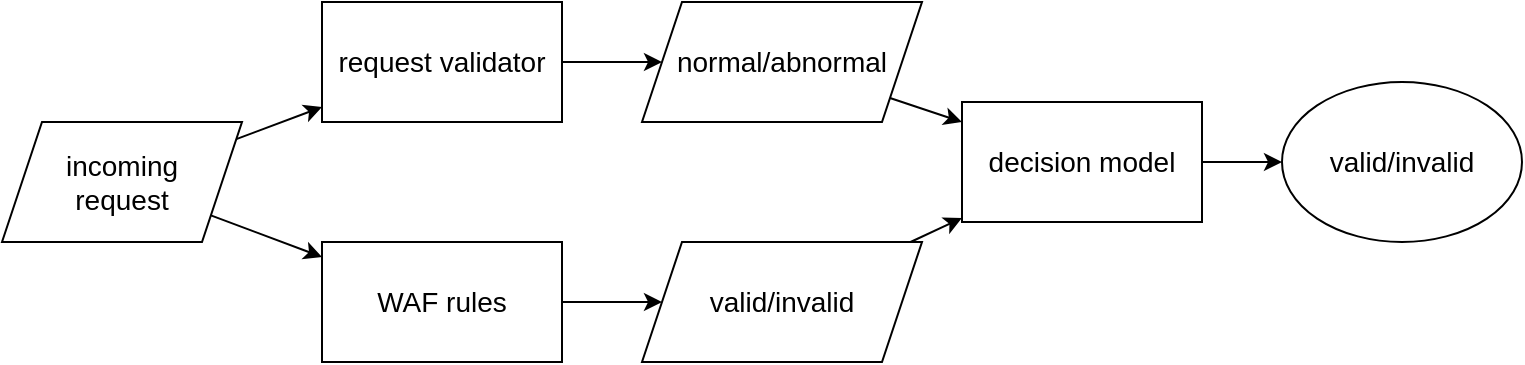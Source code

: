 <mxfile version="14.2.4" type="device"><diagram id="D-yRrjCfsT0fOLDcXHSL" name="Page-1"><mxGraphModel dx="1186" dy="754" grid="1" gridSize="10" guides="1" tooltips="1" connect="1" arrows="1" fold="1" page="1" pageScale="1" pageWidth="850" pageHeight="1100" math="0" shadow="0"><root><mxCell id="0"/><mxCell id="1" parent="0"/><mxCell id="-Ga0fD9uMMt6QgmHptov-37" style="edgeStyle=orthogonalEdgeStyle;rounded=0;orthogonalLoop=1;jettySize=auto;html=1;" edge="1" parent="1" source="-Ga0fD9uMMt6QgmHptov-16" target="-Ga0fD9uMMt6QgmHptov-35"><mxGeometry relative="1" as="geometry"/></mxCell><mxCell id="-Ga0fD9uMMt6QgmHptov-16" value="WAF rules" style="rounded=0;whiteSpace=wrap;html=1;fontSize=14;" vertex="1" parent="1"><mxGeometry x="200" y="200" width="120" height="60" as="geometry"/></mxCell><mxCell id="-Ga0fD9uMMt6QgmHptov-26" style="edgeStyle=orthogonalEdgeStyle;rounded=0;orthogonalLoop=1;jettySize=auto;html=1;" edge="1" parent="1" source="-Ga0fD9uMMt6QgmHptov-27" target="-Ga0fD9uMMt6QgmHptov-28"><mxGeometry relative="1" as="geometry"/></mxCell><mxCell id="-Ga0fD9uMMt6QgmHptov-27" value="decision model" style="rounded=0;whiteSpace=wrap;html=1;fontSize=14;" vertex="1" parent="1"><mxGeometry x="520" y="130" width="120" height="60" as="geometry"/></mxCell><mxCell id="-Ga0fD9uMMt6QgmHptov-28" value="&lt;font style=&quot;font-size: 14px&quot;&gt;valid/invalid&lt;/font&gt;" style="ellipse;whiteSpace=wrap;html=1;" vertex="1" parent="1"><mxGeometry x="680" y="120" width="120" height="80" as="geometry"/></mxCell><mxCell id="-Ga0fD9uMMt6QgmHptov-36" style="edgeStyle=orthogonalEdgeStyle;rounded=0;orthogonalLoop=1;jettySize=auto;html=1;" edge="1" parent="1" source="-Ga0fD9uMMt6QgmHptov-31" target="-Ga0fD9uMMt6QgmHptov-34"><mxGeometry relative="1" as="geometry"/></mxCell><mxCell id="-Ga0fD9uMMt6QgmHptov-31" value="request validator" style="rounded=0;whiteSpace=wrap;html=1;fontSize=14;" vertex="1" parent="1"><mxGeometry x="200" y="80" width="120" height="60" as="geometry"/></mxCell><mxCell id="-Ga0fD9uMMt6QgmHptov-38" style="rounded=0;orthogonalLoop=1;jettySize=auto;html=1;" edge="1" parent="1" source="-Ga0fD9uMMt6QgmHptov-34" target="-Ga0fD9uMMt6QgmHptov-27"><mxGeometry relative="1" as="geometry"/></mxCell><mxCell id="-Ga0fD9uMMt6QgmHptov-34" value="normal/abnormal" style="shape=parallelogram;perimeter=parallelogramPerimeter;whiteSpace=wrap;html=1;fixedSize=1;fontSize=14;" vertex="1" parent="1"><mxGeometry x="360" y="80" width="140" height="60" as="geometry"/></mxCell><mxCell id="-Ga0fD9uMMt6QgmHptov-39" style="edgeStyle=none;rounded=0;orthogonalLoop=1;jettySize=auto;html=1;" edge="1" parent="1" source="-Ga0fD9uMMt6QgmHptov-35" target="-Ga0fD9uMMt6QgmHptov-27"><mxGeometry relative="1" as="geometry"/></mxCell><mxCell id="-Ga0fD9uMMt6QgmHptov-35" value="valid/invalid" style="shape=parallelogram;perimeter=parallelogramPerimeter;whiteSpace=wrap;html=1;fixedSize=1;fontSize=14;" vertex="1" parent="1"><mxGeometry x="360" y="200" width="140" height="60" as="geometry"/></mxCell><mxCell id="-Ga0fD9uMMt6QgmHptov-41" style="edgeStyle=none;rounded=0;orthogonalLoop=1;jettySize=auto;html=1;" edge="1" parent="1" source="-Ga0fD9uMMt6QgmHptov-44" target="-Ga0fD9uMMt6QgmHptov-31"><mxGeometry relative="1" as="geometry"><mxPoint x="160" y="145.714" as="sourcePoint"/></mxGeometry></mxCell><mxCell id="-Ga0fD9uMMt6QgmHptov-42" style="edgeStyle=none;rounded=0;orthogonalLoop=1;jettySize=auto;html=1;" edge="1" parent="1" source="-Ga0fD9uMMt6QgmHptov-44" target="-Ga0fD9uMMt6QgmHptov-16"><mxGeometry relative="1" as="geometry"><mxPoint x="160" y="180" as="sourcePoint"/></mxGeometry></mxCell><mxCell id="-Ga0fD9uMMt6QgmHptov-44" value="incoming&lt;br&gt;request" style="shape=parallelogram;perimeter=parallelogramPerimeter;whiteSpace=wrap;html=1;fixedSize=1;fontSize=14;" vertex="1" parent="1"><mxGeometry x="40" y="140" width="120" height="60" as="geometry"/></mxCell></root></mxGraphModel></diagram></mxfile>
